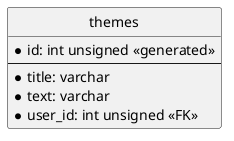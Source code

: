 @startuml
'https://plantuml.com/ie-diagram
' hide the spot
hide circle

class themes {
  * id: int unsigned <<generated>>
  --
  * title: varchar
  * text: varchar
  * user_id: int unsigned <<FK>>
}

@enduml
